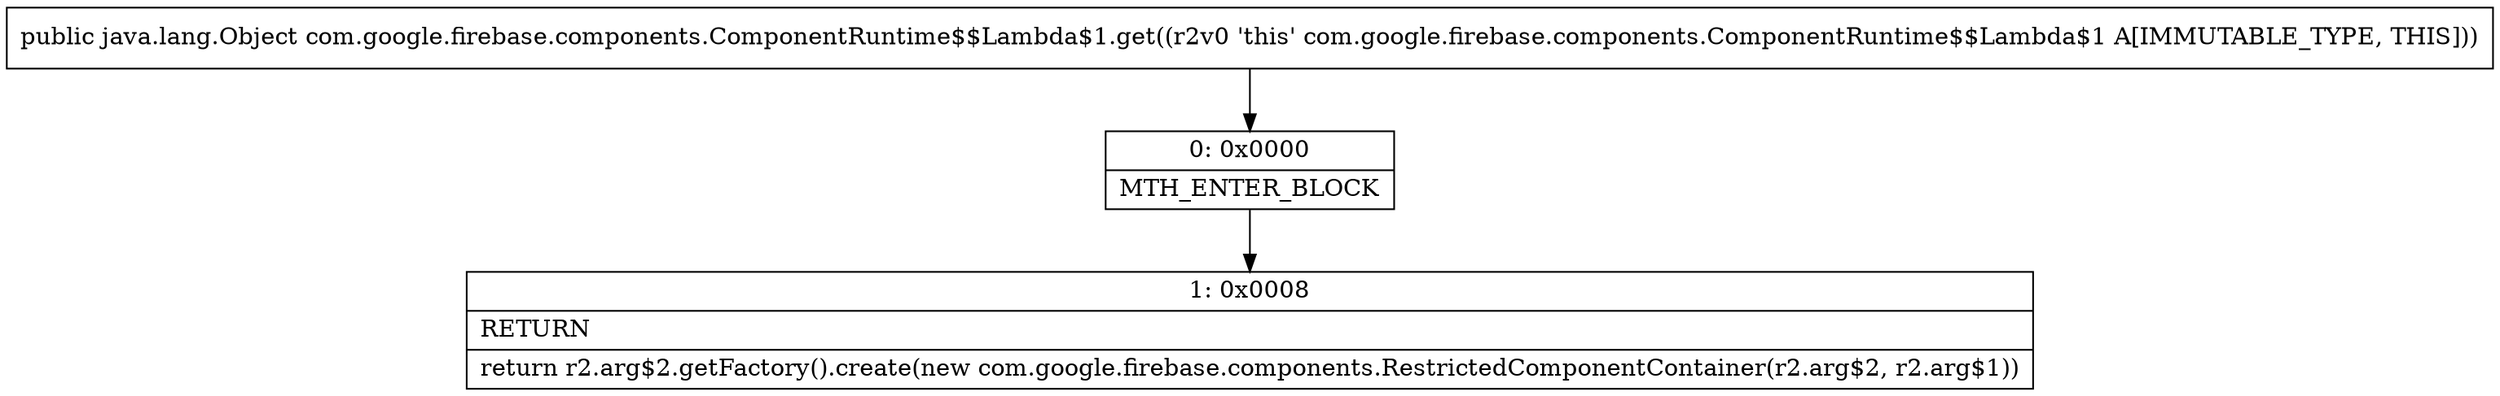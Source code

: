 digraph "CFG forcom.google.firebase.components.ComponentRuntime$$Lambda$1.get()Ljava\/lang\/Object;" {
Node_0 [shape=record,label="{0\:\ 0x0000|MTH_ENTER_BLOCK\l}"];
Node_1 [shape=record,label="{1\:\ 0x0008|RETURN\l|return r2.arg$2.getFactory().create(new com.google.firebase.components.RestrictedComponentContainer(r2.arg$2, r2.arg$1))\l}"];
MethodNode[shape=record,label="{public java.lang.Object com.google.firebase.components.ComponentRuntime$$Lambda$1.get((r2v0 'this' com.google.firebase.components.ComponentRuntime$$Lambda$1 A[IMMUTABLE_TYPE, THIS])) }"];
MethodNode -> Node_0;
Node_0 -> Node_1;
}

